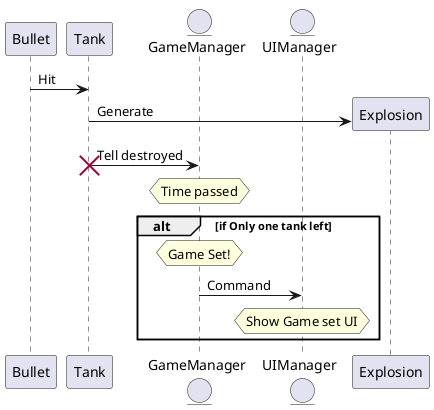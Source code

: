 @startuml

participant Bullet
participant Tank
entity GameManager
entity UIManager

Bullet -> Tank : Hit

create participant Explosion
Tank -> Explosion : Generate

Tank -> GameManager : Tell destroyed

destroy Tank

hnote over GameManager
    Time passed
endhnote

alt if Only one tank left
    hnote over GameManager
        Game Set!
    endhnote

    GameManager -> UIManager : Command

    hnote over UIManager
        Show Game set UI
    endhnote
end

@enduml